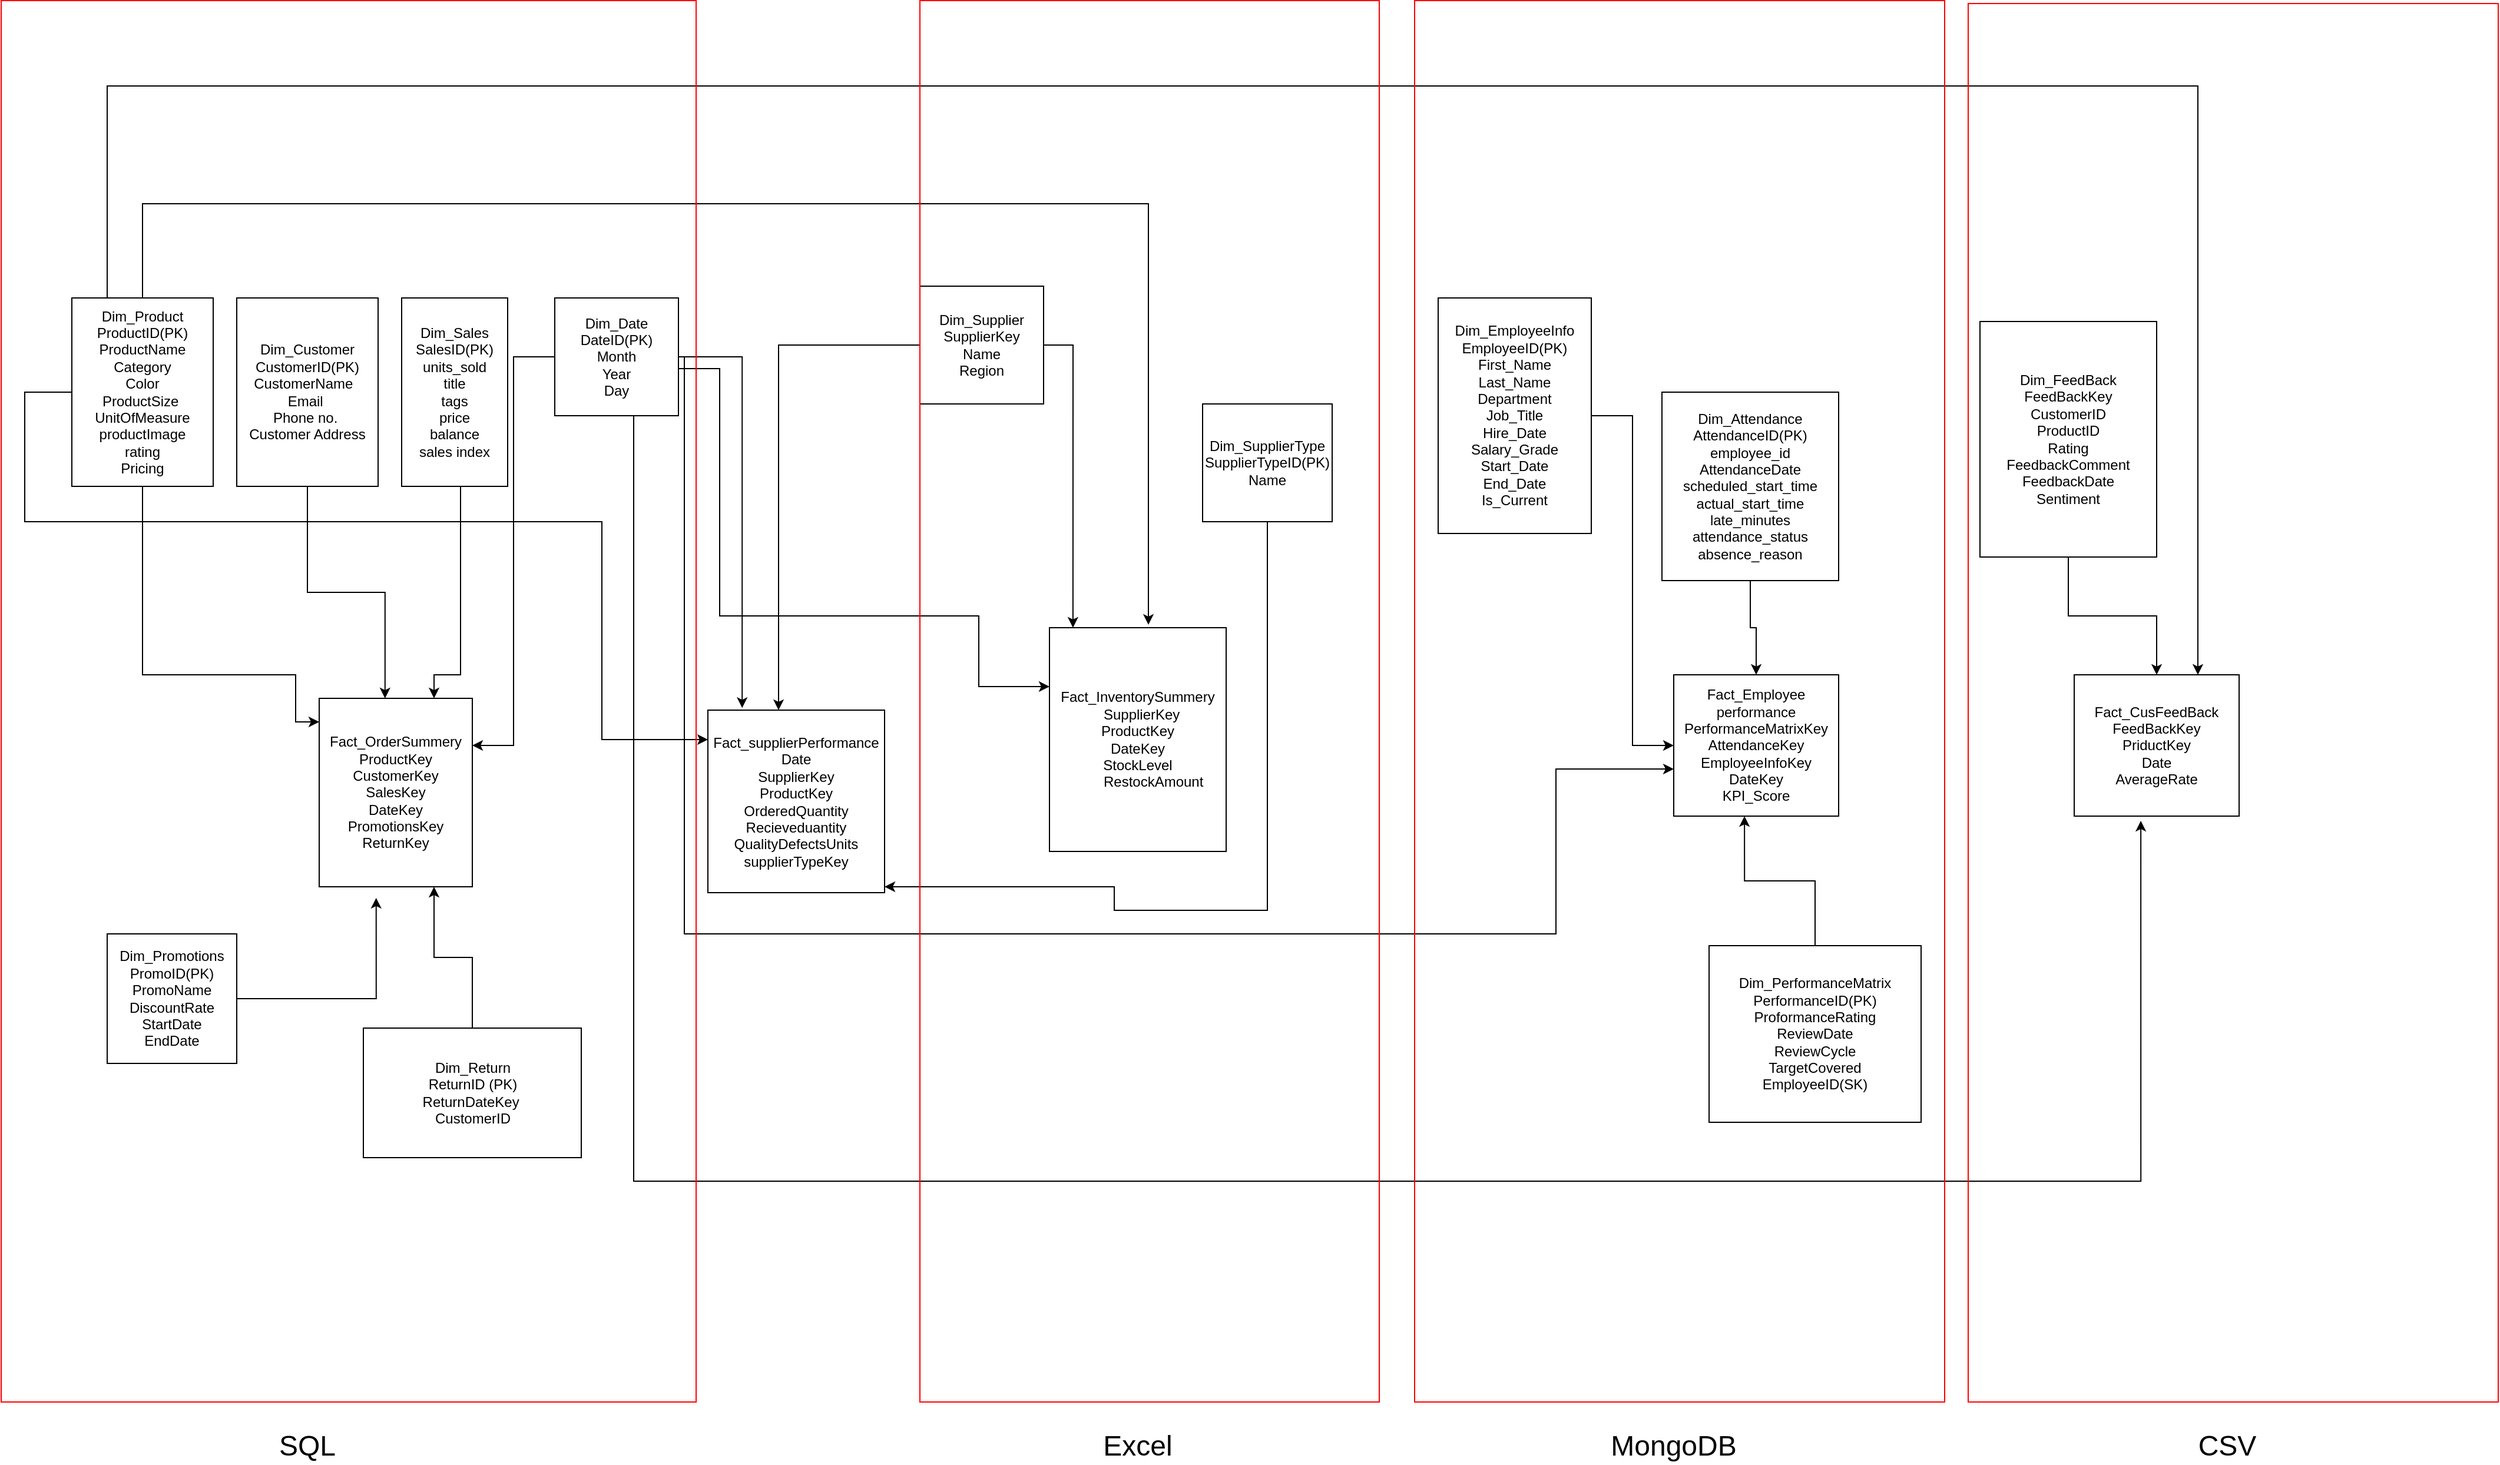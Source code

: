 <mxfile version="27.2.0">
  <diagram name="Page-1" id="1VJ7KjKDs_0ZMosXBgvs">
    <mxGraphModel dx="1876" dy="612" grid="1" gridSize="10" guides="1" tooltips="1" connect="1" arrows="1" fold="1" page="1" pageScale="1" pageWidth="850" pageHeight="1100" math="0" shadow="0">
      <root>
        <mxCell id="0" />
        <mxCell id="1" parent="0" />
        <mxCell id="3abnYxzULvc83pKUkviv-35" value="" style="edgeStyle=orthogonalEdgeStyle;rounded=0;orthogonalLoop=1;jettySize=auto;html=1;" parent="1" source="wrTLbTTsH6VFI9BlZv4b-9" target="Nsz1IoEC6ToBLyyu27T0-3" edge="1">
          <mxGeometry relative="1" as="geometry" />
        </mxCell>
        <mxCell id="wrTLbTTsH6VFI9BlZv4b-9" value="Dim_Attendance&lt;div&gt;AttendanceID(PK)&lt;/div&gt;&lt;div&gt;employee_id&lt;/div&gt;&lt;div&gt;AttendanceDate&lt;/div&gt;&lt;div&gt;scheduled_start_time&lt;/div&gt;&lt;div&gt;actual_start_time&lt;/div&gt;&lt;div&gt;late_minutes&lt;/div&gt;&lt;div&gt;attendance_status&lt;/div&gt;&lt;div&gt;absence_reason&lt;/div&gt;" style="whiteSpace=wrap;html=1;align=center;" parent="1" vertex="1">
          <mxGeometry x="1290" y="540" width="150" height="160" as="geometry" />
        </mxCell>
        <mxCell id="3abnYxzULvc83pKUkviv-29" style="edgeStyle=orthogonalEdgeStyle;rounded=0;orthogonalLoop=1;jettySize=auto;html=1;entryX=0;entryY=0.5;entryDx=0;entryDy=0;" parent="1" source="wrTLbTTsH6VFI9BlZv4b-11" target="Nsz1IoEC6ToBLyyu27T0-3" edge="1">
          <mxGeometry relative="1" as="geometry" />
        </mxCell>
        <mxCell id="wrTLbTTsH6VFI9BlZv4b-11" value="Dim_EmployeeInfo&lt;div&gt;&lt;div&gt;EmployeeID(PK)&lt;/div&gt;&lt;div&gt;First_Name&lt;/div&gt;&lt;div&gt;Last_Name&lt;/div&gt;&lt;div&gt;Department&lt;/div&gt;&lt;div&gt;Job_Title&lt;/div&gt;&lt;div&gt;Hire_Date&lt;/div&gt;&lt;div&gt;Salary_Grade&lt;/div&gt;&lt;div&gt;Start_Date&lt;/div&gt;&lt;div&gt;End_Date&lt;/div&gt;&lt;div&gt;Is_Current&lt;/div&gt;&lt;/div&gt;" style="whiteSpace=wrap;html=1;align=center;" parent="1" vertex="1">
          <mxGeometry x="1100" y="460" width="130" height="200" as="geometry" />
        </mxCell>
        <mxCell id="Nsz1IoEC6ToBLyyu27T0-1" value="Fact_OrderSummery&lt;div&gt;ProductKey&lt;/div&gt;&lt;div&gt;CustomerKey&lt;/div&gt;&lt;div&gt;SalesKey&lt;/div&gt;&lt;div&gt;DateKey&lt;/div&gt;&lt;div&gt;PromotionsKey&lt;/div&gt;&lt;div&gt;ReturnKey&lt;/div&gt;" style="whiteSpace=wrap;html=1;align=center;" parent="1" vertex="1">
          <mxGeometry x="150" y="800" width="130" height="160" as="geometry" />
        </mxCell>
        <mxCell id="Nsz1IoEC6ToBLyyu27T0-2" value="Fact_InventorySummery&lt;div&gt;&lt;div&gt;&amp;nbsp; SupplierKey&lt;/div&gt;&lt;div&gt;&lt;span style=&quot;white-space: normal;&quot;&gt;ProductKey&lt;/span&gt;&lt;/div&gt;&lt;div&gt;&lt;span style=&quot;white-space: normal;&quot;&gt;DateKey&lt;/span&gt;&lt;/div&gt;&lt;div&gt;&lt;span style=&quot;white-space: normal;&quot;&gt;StockLevel&lt;/span&gt;&lt;/div&gt;&lt;div&gt;&lt;span style=&quot;white-space: normal;&quot;&gt;&lt;span style=&quot;white-space:pre&quot;&gt;&#x9;&lt;/span&gt;RestockAmount&lt;/span&gt;&lt;/div&gt;&lt;/div&gt;" style="whiteSpace=wrap;html=1;align=center;" parent="1" vertex="1">
          <mxGeometry x="770" y="740" width="150" height="190" as="geometry" />
        </mxCell>
        <mxCell id="Nsz1IoEC6ToBLyyu27T0-3" value="Fact_Employee performance&lt;div&gt;PerformanceMatrixKey&lt;/div&gt;&lt;div&gt;AttendanceKey&lt;/div&gt;&lt;div&gt;EmployeeInfoKey&lt;/div&gt;&lt;div&gt;DateKey&lt;/div&gt;&lt;div&gt;KPI_Score&lt;/div&gt;" style="whiteSpace=wrap;html=1;align=center;" parent="1" vertex="1">
          <mxGeometry x="1300" y="780" width="140" height="120" as="geometry" />
        </mxCell>
        <mxCell id="3abnYxzULvc83pKUkviv-3" style="edgeStyle=orthogonalEdgeStyle;rounded=0;orthogonalLoop=1;jettySize=auto;html=1;exitX=0.5;exitY=1;exitDx=0;exitDy=0;" parent="1" source="3abnYxzULvc83pKUkviv-1" target="Nsz1IoEC6ToBLyyu27T0-1" edge="1">
          <mxGeometry relative="1" as="geometry">
            <Array as="points">
              <mxPoint y="780" />
              <mxPoint x="130" y="780" />
              <mxPoint x="130" y="820" />
            </Array>
          </mxGeometry>
        </mxCell>
        <mxCell id="3abnYxzULvc83pKUkviv-37" style="edgeStyle=orthogonalEdgeStyle;rounded=0;orthogonalLoop=1;jettySize=auto;html=1;" parent="1" source="3abnYxzULvc83pKUkviv-1" target="3abnYxzULvc83pKUkviv-19" edge="1">
          <mxGeometry relative="1" as="geometry">
            <Array as="points">
              <mxPoint x="-100" y="540" />
              <mxPoint x="-100" y="650" />
              <mxPoint x="390" y="650" />
              <mxPoint x="390" y="835" />
            </Array>
          </mxGeometry>
        </mxCell>
        <mxCell id="1DlEPTeBf1zea0rxQoY_-5" style="edgeStyle=orthogonalEdgeStyle;rounded=0;orthogonalLoop=1;jettySize=auto;html=1;entryX=0.75;entryY=0;entryDx=0;entryDy=0;" parent="1" source="3abnYxzULvc83pKUkviv-1" target="1DlEPTeBf1zea0rxQoY_-2" edge="1">
          <mxGeometry relative="1" as="geometry">
            <mxPoint x="-260" y="870" as="targetPoint" />
            <Array as="points">
              <mxPoint x="-30" y="280" />
              <mxPoint x="1745" y="280" />
            </Array>
          </mxGeometry>
        </mxCell>
        <mxCell id="3abnYxzULvc83pKUkviv-1" value="&lt;div&gt;&lt;div&gt;Dim_Product&lt;/div&gt;&lt;div&gt;ProductID(PK)&lt;/div&gt;&lt;div&gt;ProductName&lt;/div&gt;&lt;div&gt;Category&lt;/div&gt;&lt;div&gt;Color&lt;/div&gt;&lt;div&gt;ProductSize&amp;nbsp;&lt;/div&gt;&lt;div&gt;UnitOfMeasure&lt;/div&gt;&lt;/div&gt;&lt;div&gt;productImage&lt;/div&gt;&lt;div&gt;rating&lt;/div&gt;&lt;div&gt;Pricing&lt;/div&gt;" style="whiteSpace=wrap;html=1;align=center;" parent="1" vertex="1">
          <mxGeometry x="-60" y="460" width="120" height="160" as="geometry" />
        </mxCell>
        <mxCell id="3abnYxzULvc83pKUkviv-2" value="&lt;div&gt;&lt;div&gt;Dim_Customer&lt;/div&gt;&lt;div&gt;CustomerID(PK)&lt;/div&gt;&lt;div&gt;CustomerName&amp;nbsp;&amp;nbsp;&lt;/div&gt;&lt;div&gt;Email&amp;nbsp;&lt;/div&gt;&lt;div&gt;Phone no.&amp;nbsp;&lt;/div&gt;&lt;div&gt;Customer Address&lt;/div&gt;&lt;/div&gt;" style="whiteSpace=wrap;html=1;align=center;" parent="1" vertex="1">
          <mxGeometry x="80" y="460" width="120" height="160" as="geometry" />
        </mxCell>
        <mxCell id="3abnYxzULvc83pKUkviv-4" style="edgeStyle=orthogonalEdgeStyle;rounded=0;orthogonalLoop=1;jettySize=auto;html=1;entryX=0.43;entryY=0;entryDx=0;entryDy=0;entryPerimeter=0;" parent="1" source="3abnYxzULvc83pKUkviv-2" target="Nsz1IoEC6ToBLyyu27T0-1" edge="1">
          <mxGeometry relative="1" as="geometry" />
        </mxCell>
        <mxCell id="3abnYxzULvc83pKUkviv-13" value="Dim_Sales&lt;div&gt;SalesID(PK)&lt;br&gt;&lt;div&gt;units_sold&lt;/div&gt;&lt;div&gt;title&lt;/div&gt;&lt;div&gt;tags&lt;/div&gt;&lt;div&gt;price&lt;/div&gt;&lt;div&gt;balance&lt;/div&gt;&lt;div&gt;sales index&lt;/div&gt;&lt;/div&gt;" style="whiteSpace=wrap;html=1;align=center;" parent="1" vertex="1">
          <mxGeometry x="220" y="460" width="90" height="160" as="geometry" />
        </mxCell>
        <mxCell id="3abnYxzULvc83pKUkviv-14" style="edgeStyle=orthogonalEdgeStyle;rounded=0;orthogonalLoop=1;jettySize=auto;html=1;entryX=0.75;entryY=0;entryDx=0;entryDy=0;" parent="1" source="3abnYxzULvc83pKUkviv-13" target="Nsz1IoEC6ToBLyyu27T0-1" edge="1">
          <mxGeometry relative="1" as="geometry">
            <mxPoint x="280" y="780" as="targetPoint" />
            <Array as="points">
              <mxPoint x="270" y="780" />
              <mxPoint x="247" y="780" />
            </Array>
          </mxGeometry>
        </mxCell>
        <mxCell id="3abnYxzULvc83pKUkviv-15" value="Dim_Promotions&lt;div&gt;&lt;div&gt;PromoID(PK)&lt;/div&gt;&lt;div&gt;PromoName&lt;/div&gt;&lt;div&gt;DiscountRate&lt;/div&gt;&lt;div&gt;StartDate&lt;/div&gt;&lt;div&gt;EndDate&lt;/div&gt;&lt;/div&gt;" style="whiteSpace=wrap;html=1;align=center;" parent="1" vertex="1">
          <mxGeometry x="-30" y="1000" width="110" height="110" as="geometry" />
        </mxCell>
        <mxCell id="3abnYxzULvc83pKUkviv-16" style="edgeStyle=orthogonalEdgeStyle;rounded=0;orthogonalLoop=1;jettySize=auto;html=1;entryX=0.372;entryY=1.059;entryDx=0;entryDy=0;entryPerimeter=0;" parent="1" source="3abnYxzULvc83pKUkviv-15" target="Nsz1IoEC6ToBLyyu27T0-1" edge="1">
          <mxGeometry relative="1" as="geometry" />
        </mxCell>
        <mxCell id="3abnYxzULvc83pKUkviv-18" style="edgeStyle=orthogonalEdgeStyle;rounded=0;orthogonalLoop=1;jettySize=auto;html=1;entryX=0.75;entryY=1;entryDx=0;entryDy=0;" parent="1" source="3abnYxzULvc83pKUkviv-17" target="Nsz1IoEC6ToBLyyu27T0-1" edge="1">
          <mxGeometry relative="1" as="geometry" />
        </mxCell>
        <mxCell id="3abnYxzULvc83pKUkviv-17" value="&lt;div&gt;Dim_Return&lt;/div&gt;&lt;div&gt;ReturnID (PK)&lt;/div&gt;&lt;div&gt;&lt;span style=&quot;background-color: transparent; color: light-dark(rgb(0, 0, 0), rgb(255, 255, 255));&quot;&gt;ReturnDateKey&amp;nbsp;&lt;/span&gt;&lt;/div&gt;&lt;div&gt;CustomerID&lt;/div&gt;" style="whiteSpace=wrap;html=1;align=center;" parent="1" vertex="1">
          <mxGeometry x="187.5" y="1080" width="185" height="110" as="geometry" />
        </mxCell>
        <mxCell id="3abnYxzULvc83pKUkviv-19" value="Fact_supplierPerformance&lt;div&gt;Date&lt;/div&gt;&lt;div&gt;SupplierKey&lt;/div&gt;&lt;div&gt;ProductKey&lt;/div&gt;&lt;div&gt;OrderedQuantity&lt;/div&gt;&lt;div&gt;Recieveduantity&lt;/div&gt;&lt;div&gt;QualityDefectsUnits&lt;/div&gt;&lt;div&gt;supplierTypeKey&lt;/div&gt;" style="whiteSpace=wrap;html=1;align=center;" parent="1" vertex="1">
          <mxGeometry x="480" y="810" width="150" height="155" as="geometry" />
        </mxCell>
        <mxCell id="3abnYxzULvc83pKUkviv-22" style="edgeStyle=orthogonalEdgeStyle;rounded=0;orthogonalLoop=1;jettySize=auto;html=1;entryX=1;entryY=0.25;entryDx=0;entryDy=0;" parent="1" source="3abnYxzULvc83pKUkviv-20" target="Nsz1IoEC6ToBLyyu27T0-1" edge="1">
          <mxGeometry relative="1" as="geometry" />
        </mxCell>
        <mxCell id="3abnYxzULvc83pKUkviv-26" style="edgeStyle=orthogonalEdgeStyle;rounded=0;orthogonalLoop=1;jettySize=auto;html=1;" parent="1" source="3abnYxzULvc83pKUkviv-20" target="Nsz1IoEC6ToBLyyu27T0-2" edge="1">
          <mxGeometry relative="1" as="geometry">
            <Array as="points">
              <mxPoint x="490" y="520" />
              <mxPoint x="490" y="730" />
              <mxPoint x="710" y="730" />
              <mxPoint x="710" y="790" />
            </Array>
          </mxGeometry>
        </mxCell>
        <mxCell id="3abnYxzULvc83pKUkviv-33" style="edgeStyle=orthogonalEdgeStyle;rounded=0;orthogonalLoop=1;jettySize=auto;html=1;" parent="1" source="3abnYxzULvc83pKUkviv-20" target="Nsz1IoEC6ToBLyyu27T0-3" edge="1">
          <mxGeometry relative="1" as="geometry">
            <Array as="points">
              <mxPoint x="460" y="1000" />
              <mxPoint x="1200" y="1000" />
              <mxPoint x="1200" y="860" />
            </Array>
          </mxGeometry>
        </mxCell>
        <mxCell id="3abnYxzULvc83pKUkviv-20" value="Dim_Date&lt;div&gt;&lt;div&gt;DateID(PK)&lt;/div&gt;&lt;div&gt;&lt;span style=&quot;white-space: normal;&quot;&gt;Month&lt;/span&gt;&lt;/div&gt;&lt;div&gt;&lt;span style=&quot;white-space: normal;&quot;&gt;Year&lt;/span&gt;&lt;/div&gt;&lt;/div&gt;&lt;div&gt;&lt;span style=&quot;white-space: normal;&quot;&gt;Day&lt;/span&gt;&lt;/div&gt;" style="whiteSpace=wrap;html=1;align=center;" parent="1" vertex="1">
          <mxGeometry x="350" y="460" width="105" height="100" as="geometry" />
        </mxCell>
        <mxCell id="3abnYxzULvc83pKUkviv-21" style="edgeStyle=orthogonalEdgeStyle;rounded=0;orthogonalLoop=1;jettySize=auto;html=1;entryX=0.56;entryY=-0.013;entryDx=0;entryDy=0;entryPerimeter=0;" parent="1" source="3abnYxzULvc83pKUkviv-1" target="Nsz1IoEC6ToBLyyu27T0-2" edge="1">
          <mxGeometry relative="1" as="geometry">
            <Array as="points">
              <mxPoint y="380" />
              <mxPoint x="854" y="380" />
            </Array>
          </mxGeometry>
        </mxCell>
        <mxCell id="3abnYxzULvc83pKUkviv-23" value="&lt;div&gt;Dim_Supplier&lt;/div&gt;&lt;div&gt;&lt;div&gt;SupplierKey&lt;/div&gt;&lt;div&gt;&lt;span style=&quot;white-space: normal;&quot;&gt;Name&lt;/span&gt;&lt;/div&gt;&lt;div&gt;&lt;span style=&quot;white-space: normal;&quot;&gt;Region&lt;/span&gt;&lt;/div&gt;&lt;/div&gt;" style="whiteSpace=wrap;html=1;align=center;" parent="1" vertex="1">
          <mxGeometry x="660" y="450" width="105" height="100" as="geometry" />
        </mxCell>
        <mxCell id="3abnYxzULvc83pKUkviv-24" style="edgeStyle=orthogonalEdgeStyle;rounded=0;orthogonalLoop=1;jettySize=auto;html=1;entryX=0.133;entryY=0;entryDx=0;entryDy=0;entryPerimeter=0;" parent="1" source="3abnYxzULvc83pKUkviv-23" target="Nsz1IoEC6ToBLyyu27T0-2" edge="1">
          <mxGeometry relative="1" as="geometry" />
        </mxCell>
        <mxCell id="3abnYxzULvc83pKUkviv-25" style="edgeStyle=orthogonalEdgeStyle;rounded=0;orthogonalLoop=1;jettySize=auto;html=1;entryX=0.4;entryY=0;entryDx=0;entryDy=0;entryPerimeter=0;" parent="1" source="3abnYxzULvc83pKUkviv-23" target="3abnYxzULvc83pKUkviv-19" edge="1">
          <mxGeometry relative="1" as="geometry" />
        </mxCell>
        <mxCell id="3abnYxzULvc83pKUkviv-31" value="Dim_PerformanceMatrix&lt;div&gt;PerformanceID(PK)&lt;br&gt;&lt;div&gt;ProformanceRating&lt;/div&gt;&lt;div&gt;ReviewDate&lt;/div&gt;&lt;div&gt;ReviewCycle&lt;/div&gt;&lt;div&gt;TargetCovered&lt;/div&gt;&lt;div&gt;EmployeeID(SK)&lt;/div&gt;&lt;/div&gt;" style="whiteSpace=wrap;html=1;align=center;" parent="1" vertex="1">
          <mxGeometry x="1330" y="1010" width="180" height="150" as="geometry" />
        </mxCell>
        <mxCell id="3abnYxzULvc83pKUkviv-32" style="edgeStyle=orthogonalEdgeStyle;rounded=0;orthogonalLoop=1;jettySize=auto;html=1;entryX=0.429;entryY=1;entryDx=0;entryDy=0;entryPerimeter=0;" parent="1" source="3abnYxzULvc83pKUkviv-31" target="Nsz1IoEC6ToBLyyu27T0-3" edge="1">
          <mxGeometry relative="1" as="geometry" />
        </mxCell>
        <mxCell id="3abnYxzULvc83pKUkviv-40" style="edgeStyle=orthogonalEdgeStyle;rounded=0;orthogonalLoop=1;jettySize=auto;html=1;entryX=0.194;entryY=-0.012;entryDx=0;entryDy=0;entryPerimeter=0;" parent="1" source="3abnYxzULvc83pKUkviv-20" target="3abnYxzULvc83pKUkviv-19" edge="1">
          <mxGeometry relative="1" as="geometry" />
        </mxCell>
        <mxCell id="1DlEPTeBf1zea0rxQoY_-2" value="Fact_CusFeedBack&lt;div&gt;FeedBackKey&lt;/div&gt;&lt;div&gt;PriductKey&lt;/div&gt;&lt;div&gt;Date&lt;/div&gt;&lt;div&gt;AverageRate&lt;/div&gt;" style="whiteSpace=wrap;html=1;align=center;" parent="1" vertex="1">
          <mxGeometry x="1640" y="780" width="140" height="120" as="geometry" />
        </mxCell>
        <mxCell id="1DlEPTeBf1zea0rxQoY_-4" style="edgeStyle=orthogonalEdgeStyle;rounded=0;orthogonalLoop=1;jettySize=auto;html=1;entryX=0.5;entryY=0;entryDx=0;entryDy=0;" parent="1" source="1DlEPTeBf1zea0rxQoY_-3" target="1DlEPTeBf1zea0rxQoY_-2" edge="1">
          <mxGeometry relative="1" as="geometry" />
        </mxCell>
        <mxCell id="1DlEPTeBf1zea0rxQoY_-3" value="&lt;div&gt;Dim_FeedBack&lt;/div&gt;&lt;div&gt;FeedBackKey&lt;/div&gt;&lt;div&gt;CustomerID&lt;/div&gt;&lt;div&gt;ProductID&lt;/div&gt;&lt;div&gt;Rating&lt;/div&gt;&lt;div&gt;FeedbackComment&lt;/div&gt;&lt;div&gt;FeedbackDate&lt;/div&gt;&lt;div&gt;Sentiment&lt;/div&gt;" style="whiteSpace=wrap;html=1;align=center;" parent="1" vertex="1">
          <mxGeometry x="1560" y="480" width="150" height="200" as="geometry" />
        </mxCell>
        <mxCell id="1DlEPTeBf1zea0rxQoY_-6" style="edgeStyle=orthogonalEdgeStyle;rounded=0;orthogonalLoop=1;jettySize=auto;html=1;entryX=0.404;entryY=1.033;entryDx=0;entryDy=0;entryPerimeter=0;" parent="1" source="3abnYxzULvc83pKUkviv-20" target="1DlEPTeBf1zea0rxQoY_-2" edge="1">
          <mxGeometry relative="1" as="geometry">
            <Array as="points">
              <mxPoint x="417" y="1210" />
              <mxPoint x="1697" y="1210" />
            </Array>
          </mxGeometry>
        </mxCell>
        <mxCell id="4ICp18lcvIGxHicSxw5o-1" value="&lt;div&gt;Dim_SupplierType&lt;/div&gt;&lt;div&gt;&lt;div&gt;SupplierTypeID(PK)&lt;/div&gt;&lt;/div&gt;&lt;div&gt;Name&lt;/div&gt;" style="whiteSpace=wrap;html=1;align=center;" parent="1" vertex="1">
          <mxGeometry x="900" y="550" width="110" height="100" as="geometry" />
        </mxCell>
        <mxCell id="4ICp18lcvIGxHicSxw5o-2" style="edgeStyle=orthogonalEdgeStyle;rounded=0;orthogonalLoop=1;jettySize=auto;html=1;" parent="1" source="4ICp18lcvIGxHicSxw5o-1" target="3abnYxzULvc83pKUkviv-19" edge="1">
          <mxGeometry relative="1" as="geometry">
            <Array as="points">
              <mxPoint x="955" y="980" />
              <mxPoint x="825" y="980" />
              <mxPoint x="825" y="960" />
            </Array>
          </mxGeometry>
        </mxCell>
        <mxCell id="6RMni56ttawG6uvNeTiY-4" value="" style="rounded=0;whiteSpace=wrap;html=1;fillColor=none;strokeColor=#FF0000;" parent="1" vertex="1">
          <mxGeometry x="1080" y="207.5" width="450" height="1190" as="geometry" />
        </mxCell>
        <mxCell id="6RMni56ttawG6uvNeTiY-5" value="" style="rounded=0;whiteSpace=wrap;html=1;fillColor=none;strokeColor=#FF0000;" parent="1" vertex="1">
          <mxGeometry x="1550" y="210" width="450" height="1187.5" as="geometry" />
        </mxCell>
        <mxCell id="6RMni56ttawG6uvNeTiY-6" value="" style="rounded=0;whiteSpace=wrap;html=1;fillColor=none;strokeColor=#FF0000;" parent="1" vertex="1">
          <mxGeometry x="660" y="207.5" width="390" height="1190" as="geometry" />
        </mxCell>
        <mxCell id="6RMni56ttawG6uvNeTiY-7" value="" style="rounded=0;whiteSpace=wrap;html=1;fillColor=none;strokeColor=#FF0000;" parent="1" vertex="1">
          <mxGeometry x="-120" y="207.5" width="590" height="1190" as="geometry" />
        </mxCell>
        <mxCell id="6RMni56ttawG6uvNeTiY-8" value="&lt;font style=&quot;font-size: 24px;&quot;&gt;SQL&lt;/font&gt;" style="text;html=1;align=center;verticalAlign=middle;whiteSpace=wrap;rounded=0;" parent="1" vertex="1">
          <mxGeometry x="110" y="1420" width="60" height="30" as="geometry" />
        </mxCell>
        <mxCell id="6RMni56ttawG6uvNeTiY-9" value="&lt;font style=&quot;font-size: 24px;&quot;&gt;Excel&lt;/font&gt;" style="text;html=1;align=center;verticalAlign=middle;whiteSpace=wrap;rounded=0;" parent="1" vertex="1">
          <mxGeometry x="815" y="1420" width="60" height="30" as="geometry" />
        </mxCell>
        <mxCell id="6RMni56ttawG6uvNeTiY-10" value="&lt;font style=&quot;font-size: 24px;&quot;&gt;MongoDB&lt;/font&gt;" style="text;html=1;align=center;verticalAlign=middle;whiteSpace=wrap;rounded=0;" parent="1" vertex="1">
          <mxGeometry x="1270" y="1420" width="60" height="30" as="geometry" />
        </mxCell>
        <mxCell id="6RMni56ttawG6uvNeTiY-11" value="&lt;font style=&quot;font-size: 24px;&quot;&gt;CSV&lt;/font&gt;" style="text;html=1;align=center;verticalAlign=middle;whiteSpace=wrap;rounded=0;" parent="1" vertex="1">
          <mxGeometry x="1740" y="1420" width="60" height="30" as="geometry" />
        </mxCell>
      </root>
    </mxGraphModel>
  </diagram>
</mxfile>
